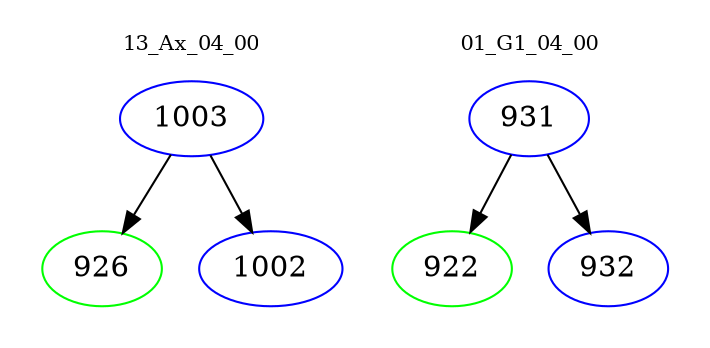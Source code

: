 digraph{
subgraph cluster_0 {
color = white
label = "13_Ax_04_00";
fontsize=10;
T0_1003 [label="1003", color="blue"]
T0_1003 -> T0_926 [color="black"]
T0_926 [label="926", color="green"]
T0_1003 -> T0_1002 [color="black"]
T0_1002 [label="1002", color="blue"]
}
subgraph cluster_1 {
color = white
label = "01_G1_04_00";
fontsize=10;
T1_931 [label="931", color="blue"]
T1_931 -> T1_922 [color="black"]
T1_922 [label="922", color="green"]
T1_931 -> T1_932 [color="black"]
T1_932 [label="932", color="blue"]
}
}
